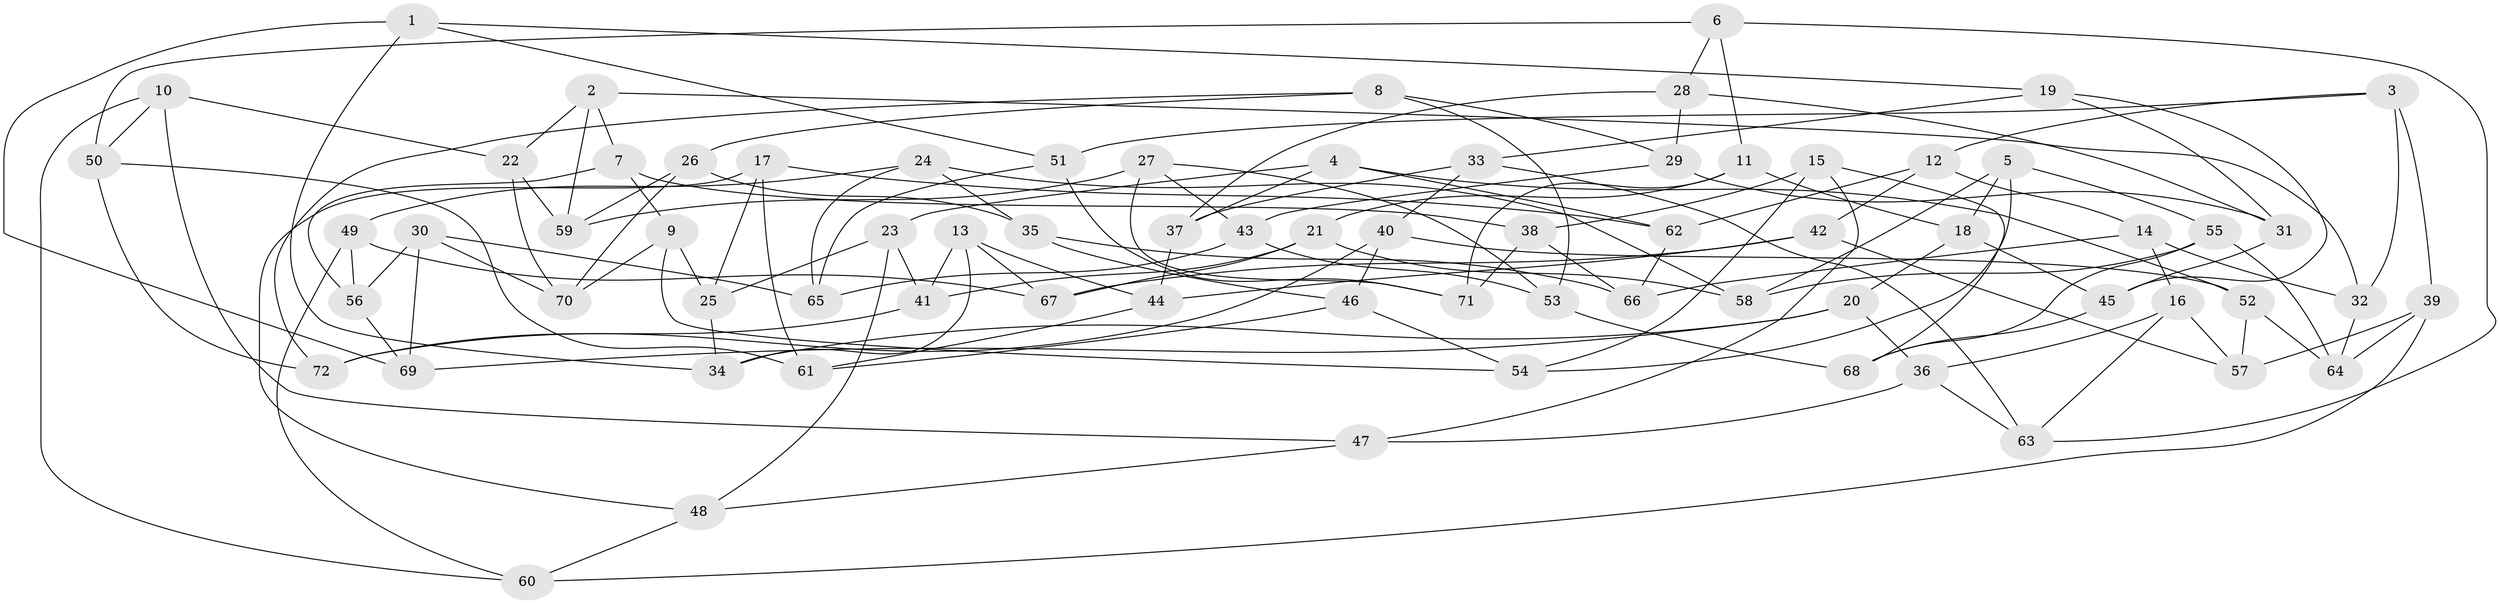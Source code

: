 // coarse degree distribution, {4: 0.6046511627906976, 2: 0.046511627906976744, 3: 0.11627906976744186, 7: 0.023255813953488372, 5: 0.09302325581395349, 6: 0.046511627906976744, 8: 0.046511627906976744, 10: 0.023255813953488372}
// Generated by graph-tools (version 1.1) at 2025/01/03/04/25 22:01:25]
// undirected, 72 vertices, 144 edges
graph export_dot {
graph [start="1"]
  node [color=gray90,style=filled];
  1;
  2;
  3;
  4;
  5;
  6;
  7;
  8;
  9;
  10;
  11;
  12;
  13;
  14;
  15;
  16;
  17;
  18;
  19;
  20;
  21;
  22;
  23;
  24;
  25;
  26;
  27;
  28;
  29;
  30;
  31;
  32;
  33;
  34;
  35;
  36;
  37;
  38;
  39;
  40;
  41;
  42;
  43;
  44;
  45;
  46;
  47;
  48;
  49;
  50;
  51;
  52;
  53;
  54;
  55;
  56;
  57;
  58;
  59;
  60;
  61;
  62;
  63;
  64;
  65;
  66;
  67;
  68;
  69;
  70;
  71;
  72;
  1 -- 69;
  1 -- 34;
  1 -- 51;
  1 -- 19;
  2 -- 22;
  2 -- 7;
  2 -- 32;
  2 -- 59;
  3 -- 12;
  3 -- 51;
  3 -- 32;
  3 -- 39;
  4 -- 37;
  4 -- 52;
  4 -- 23;
  4 -- 62;
  5 -- 58;
  5 -- 18;
  5 -- 54;
  5 -- 55;
  6 -- 28;
  6 -- 50;
  6 -- 63;
  6 -- 11;
  7 -- 38;
  7 -- 56;
  7 -- 9;
  8 -- 72;
  8 -- 53;
  8 -- 29;
  8 -- 26;
  9 -- 54;
  9 -- 25;
  9 -- 70;
  10 -- 47;
  10 -- 60;
  10 -- 22;
  10 -- 50;
  11 -- 21;
  11 -- 71;
  11 -- 18;
  12 -- 62;
  12 -- 42;
  12 -- 14;
  13 -- 41;
  13 -- 34;
  13 -- 44;
  13 -- 67;
  14 -- 32;
  14 -- 16;
  14 -- 66;
  15 -- 54;
  15 -- 68;
  15 -- 38;
  15 -- 47;
  16 -- 57;
  16 -- 63;
  16 -- 36;
  17 -- 48;
  17 -- 62;
  17 -- 25;
  17 -- 61;
  18 -- 45;
  18 -- 20;
  19 -- 33;
  19 -- 31;
  19 -- 45;
  20 -- 69;
  20 -- 36;
  20 -- 34;
  21 -- 58;
  21 -- 41;
  21 -- 67;
  22 -- 70;
  22 -- 59;
  23 -- 41;
  23 -- 48;
  23 -- 25;
  24 -- 65;
  24 -- 58;
  24 -- 35;
  24 -- 49;
  25 -- 34;
  26 -- 35;
  26 -- 70;
  26 -- 59;
  27 -- 53;
  27 -- 59;
  27 -- 71;
  27 -- 43;
  28 -- 29;
  28 -- 37;
  28 -- 31;
  29 -- 31;
  29 -- 43;
  30 -- 65;
  30 -- 69;
  30 -- 56;
  30 -- 70;
  31 -- 45;
  32 -- 64;
  33 -- 63;
  33 -- 40;
  33 -- 37;
  35 -- 66;
  35 -- 46;
  36 -- 63;
  36 -- 47;
  37 -- 44;
  38 -- 66;
  38 -- 71;
  39 -- 64;
  39 -- 60;
  39 -- 57;
  40 -- 52;
  40 -- 46;
  40 -- 72;
  41 -- 72;
  42 -- 57;
  42 -- 44;
  42 -- 67;
  43 -- 53;
  43 -- 65;
  44 -- 61;
  45 -- 68;
  46 -- 61;
  46 -- 54;
  47 -- 48;
  48 -- 60;
  49 -- 67;
  49 -- 56;
  49 -- 60;
  50 -- 72;
  50 -- 61;
  51 -- 65;
  51 -- 71;
  52 -- 57;
  52 -- 64;
  53 -- 68;
  55 -- 64;
  55 -- 58;
  55 -- 68;
  56 -- 69;
  62 -- 66;
}
